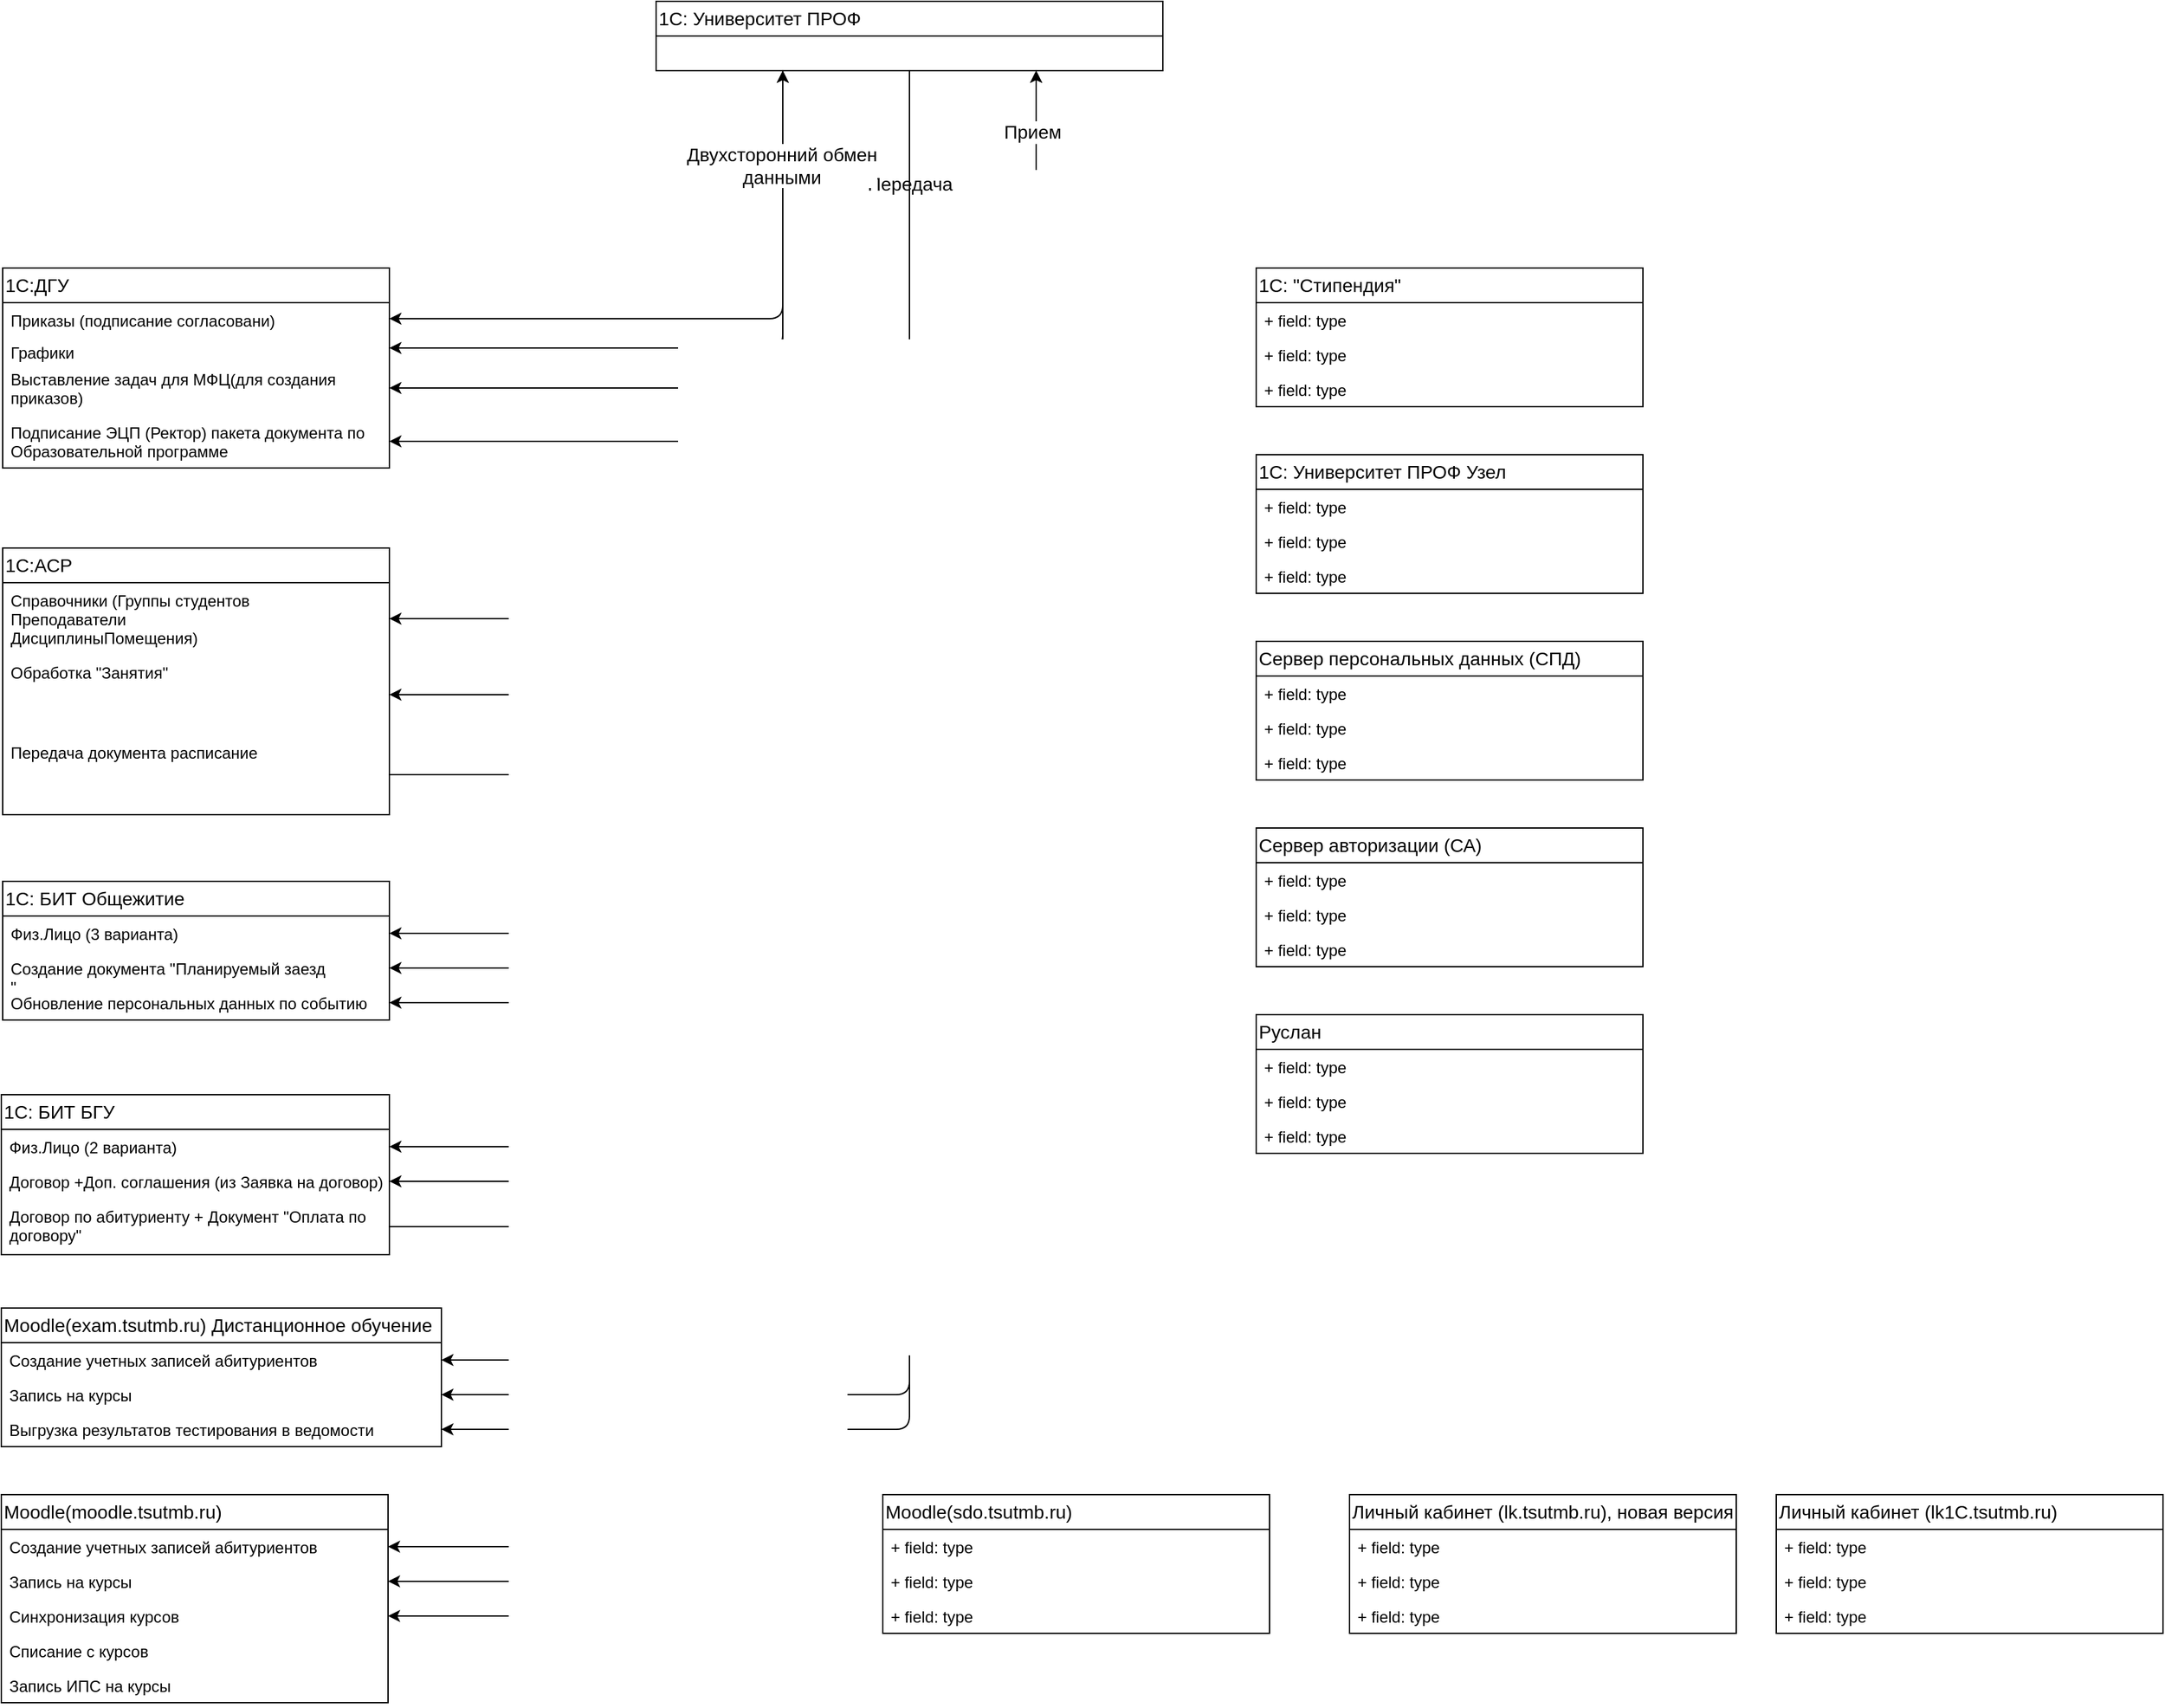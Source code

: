 <mxfile version="13.9.6" type="github"><diagram id="C5RBs43oDa-KdzZeNtuy" name="Page-1"><mxGraphModel dx="1422" dy="1963" grid="1" gridSize="10" guides="1" tooltips="1" connect="1" arrows="1" fold="1" page="1" pageScale="1" pageWidth="827" pageHeight="1169" math="0" shadow="0"><root><mxCell id="WIyWlLk6GJQsqaUBKTNV-0"/><mxCell id="WIyWlLk6GJQsqaUBKTNV-1" parent="WIyWlLk6GJQsqaUBKTNV-0"/><mxCell id="zkfFHV4jXpPFQw0GAbJ--26" value="" style="endArrow=open;shadow=0;strokeWidth=1;rounded=1;endFill=1;edgeStyle=elbowEdgeStyle;elbow=vertical;sketch=0;strokeColor=none;" parent="WIyWlLk6GJQsqaUBKTNV-1" edge="1"><mxGeometry x="0.5" y="41" relative="1" as="geometry"><mxPoint x="450" y="204.182" as="sourcePoint"/><mxPoint x="450" y="210" as="targetPoint"/><mxPoint x="-40" y="32" as="offset"/></mxGeometry></mxCell><mxCell id="-UFmBf2hsX3LxZVQurKs-121" style="edgeStyle=orthogonalEdgeStyle;rounded=1;sketch=0;orthogonalLoop=1;jettySize=auto;html=1;entryX=1;entryY=0.5;entryDx=0;entryDy=0;startArrow=none;startFill=0;fillColor=#0A0A0A;fontSize=14;exitX=0.5;exitY=1;exitDx=0;exitDy=0;" parent="WIyWlLk6GJQsqaUBKTNV-1" source="-UFmBf2hsX3LxZVQurKs-106" target="-UFmBf2hsX3LxZVQurKs-113" edge="1"><mxGeometry relative="1" as="geometry"><mxPoint x="740" y="120" as="sourcePoint"/></mxGeometry></mxCell><mxCell id="-UFmBf2hsX3LxZVQurKs-122" style="edgeStyle=orthogonalEdgeStyle;rounded=1;sketch=0;orthogonalLoop=1;jettySize=auto;html=1;exitX=0.5;exitY=1;exitDx=0;exitDy=0;startArrow=none;startFill=0;fillColor=#0A0A0A;fontSize=14;entryX=1;entryY=0.5;entryDx=0;entryDy=0;" parent="WIyWlLk6GJQsqaUBKTNV-1" source="-UFmBf2hsX3LxZVQurKs-106" target="-UFmBf2hsX3LxZVQurKs-116" edge="1"><mxGeometry relative="1" as="geometry"><mxPoint x="660" y="419" as="targetPoint"/></mxGeometry></mxCell><mxCell id="-UFmBf2hsX3LxZVQurKs-125" style="edgeStyle=orthogonalEdgeStyle;rounded=1;sketch=0;orthogonalLoop=1;jettySize=auto;html=1;exitX=0.5;exitY=1;exitDx=0;exitDy=0;startArrow=none;startFill=0;fillColor=#0A0A0A;fontSize=14;" parent="WIyWlLk6GJQsqaUBKTNV-1" source="-UFmBf2hsX3LxZVQurKs-106" target="-UFmBf2hsX3LxZVQurKs-117" edge="1"><mxGeometry relative="1" as="geometry"/></mxCell><mxCell id="-UFmBf2hsX3LxZVQurKs-130" style="edgeStyle=orthogonalEdgeStyle;rounded=1;sketch=0;orthogonalLoop=1;jettySize=auto;html=1;exitX=0.5;exitY=1;exitDx=0;exitDy=0;entryX=1;entryY=0.5;entryDx=0;entryDy=0;startArrow=none;startFill=0;fillColor=#0A0A0A;fontSize=14;" parent="WIyWlLk6GJQsqaUBKTNV-1" source="-UFmBf2hsX3LxZVQurKs-106" target="-UFmBf2hsX3LxZVQurKs-127" edge="1"><mxGeometry relative="1" as="geometry"/></mxCell><mxCell id="-UFmBf2hsX3LxZVQurKs-131" style="edgeStyle=orthogonalEdgeStyle;rounded=1;sketch=0;orthogonalLoop=1;jettySize=auto;html=1;exitX=0.5;exitY=1;exitDx=0;exitDy=0;entryX=1;entryY=0.5;entryDx=0;entryDy=0;startArrow=none;startFill=0;fillColor=#0A0A0A;fontSize=14;" parent="WIyWlLk6GJQsqaUBKTNV-1" source="-UFmBf2hsX3LxZVQurKs-106" target="-UFmBf2hsX3LxZVQurKs-128" edge="1"><mxGeometry relative="1" as="geometry"/></mxCell><mxCell id="-UFmBf2hsX3LxZVQurKs-132" style="edgeStyle=orthogonalEdgeStyle;rounded=1;sketch=0;orthogonalLoop=1;jettySize=auto;html=1;exitX=0.5;exitY=1;exitDx=0;exitDy=0;entryX=1;entryY=0.5;entryDx=0;entryDy=0;startArrow=none;startFill=0;fillColor=#0A0A0A;fontSize=14;" parent="WIyWlLk6GJQsqaUBKTNV-1" source="-UFmBf2hsX3LxZVQurKs-106" target="-UFmBf2hsX3LxZVQurKs-129" edge="1"><mxGeometry relative="1" as="geometry"/></mxCell><mxCell id="-UFmBf2hsX3LxZVQurKs-148" value="Передача" style="edgeLabel;html=1;align=center;verticalAlign=middle;resizable=0;points=[];fontSize=14;" parent="-UFmBf2hsX3LxZVQurKs-132" vertex="1" connectable="0"><mxGeometry x="-0.903" y="2" relative="1" as="geometry"><mxPoint x="-2" y="32" as="offset"/></mxGeometry></mxCell><mxCell id="-UFmBf2hsX3LxZVQurKs-137" style="edgeStyle=orthogonalEdgeStyle;rounded=1;sketch=0;orthogonalLoop=1;jettySize=auto;html=1;exitX=0.25;exitY=1;exitDx=0;exitDy=0;entryX=1;entryY=0.5;entryDx=0;entryDy=0;startArrow=none;startFill=0;fillColor=#0A0A0A;fontSize=14;" parent="WIyWlLk6GJQsqaUBKTNV-1" source="-UFmBf2hsX3LxZVQurKs-106" target="-UFmBf2hsX3LxZVQurKs-134" edge="1"><mxGeometry relative="1" as="geometry"/></mxCell><mxCell id="-UFmBf2hsX3LxZVQurKs-138" style="edgeStyle=orthogonalEdgeStyle;rounded=1;sketch=0;orthogonalLoop=1;jettySize=auto;html=1;exitX=0.25;exitY=1;exitDx=0;exitDy=0;entryX=1;entryY=0.5;entryDx=0;entryDy=0;startArrow=none;startFill=0;fillColor=#0A0A0A;fontSize=14;" parent="WIyWlLk6GJQsqaUBKTNV-1" source="-UFmBf2hsX3LxZVQurKs-106" target="-UFmBf2hsX3LxZVQurKs-135" edge="1"><mxGeometry relative="1" as="geometry"/></mxCell><mxCell id="-UFmBf2hsX3LxZVQurKs-141" style="edgeStyle=orthogonalEdgeStyle;rounded=1;sketch=0;orthogonalLoop=1;jettySize=auto;html=1;exitX=0.25;exitY=1;exitDx=0;exitDy=0;startArrow=none;startFill=0;fillColor=#0A0A0A;fontSize=14;" parent="WIyWlLk6GJQsqaUBKTNV-1" source="-UFmBf2hsX3LxZVQurKs-106" target="-UFmBf2hsX3LxZVQurKs-140" edge="1"><mxGeometry relative="1" as="geometry"/></mxCell><mxCell id="-UFmBf2hsX3LxZVQurKs-198" style="edgeStyle=orthogonalEdgeStyle;rounded=1;sketch=0;orthogonalLoop=1;jettySize=auto;html=1;exitX=0.25;exitY=1;exitDx=0;exitDy=0;entryX=1;entryY=0.5;entryDx=0;entryDy=0;startArrow=none;startFill=0;fillColor=#0A0A0A;fontSize=14;" parent="WIyWlLk6GJQsqaUBKTNV-1" source="-UFmBf2hsX3LxZVQurKs-106" target="-UFmBf2hsX3LxZVQurKs-174" edge="1"><mxGeometry relative="1" as="geometry"/></mxCell><mxCell id="-UFmBf2hsX3LxZVQurKs-199" style="edgeStyle=orthogonalEdgeStyle;rounded=1;sketch=0;orthogonalLoop=1;jettySize=auto;html=1;exitX=0.5;exitY=1;exitDx=0;exitDy=0;entryX=1;entryY=0.5;entryDx=0;entryDy=0;startArrow=none;startFill=0;fillColor=#0A0A0A;fontSize=14;" parent="WIyWlLk6GJQsqaUBKTNV-1" source="-UFmBf2hsX3LxZVQurKs-106" target="-UFmBf2hsX3LxZVQurKs-175" edge="1"><mxGeometry relative="1" as="geometry"/></mxCell><mxCell id="-UFmBf2hsX3LxZVQurKs-200" style="edgeStyle=orthogonalEdgeStyle;rounded=1;sketch=0;orthogonalLoop=1;jettySize=auto;html=1;exitX=0.5;exitY=1;exitDx=0;exitDy=0;entryX=1;entryY=0.5;entryDx=0;entryDy=0;startArrow=none;startFill=0;fillColor=#0A0A0A;fontSize=14;" parent="WIyWlLk6GJQsqaUBKTNV-1" source="-UFmBf2hsX3LxZVQurKs-106" target="-UFmBf2hsX3LxZVQurKs-176" edge="1"><mxGeometry relative="1" as="geometry"/></mxCell><mxCell id="-UFmBf2hsX3LxZVQurKs-202" style="edgeStyle=orthogonalEdgeStyle;rounded=1;sketch=0;orthogonalLoop=1;jettySize=auto;html=1;exitX=0.25;exitY=1;exitDx=0;exitDy=0;entryX=1;entryY=0.5;entryDx=0;entryDy=0;startArrow=none;startFill=0;fillColor=#0A0A0A;fontSize=14;" parent="WIyWlLk6GJQsqaUBKTNV-1" source="-UFmBf2hsX3LxZVQurKs-106" target="-UFmBf2hsX3LxZVQurKs-182" edge="1"><mxGeometry relative="1" as="geometry"/></mxCell><mxCell id="-UFmBf2hsX3LxZVQurKs-204" style="edgeStyle=orthogonalEdgeStyle;rounded=1;sketch=0;orthogonalLoop=1;jettySize=auto;html=1;exitX=0.25;exitY=1;exitDx=0;exitDy=0;entryX=1;entryY=0.5;entryDx=0;entryDy=0;startArrow=none;startFill=0;fillColor=#0A0A0A;fontSize=14;" parent="WIyWlLk6GJQsqaUBKTNV-1" source="-UFmBf2hsX3LxZVQurKs-106" target="-UFmBf2hsX3LxZVQurKs-183" edge="1"><mxGeometry relative="1" as="geometry"/></mxCell><mxCell id="-UFmBf2hsX3LxZVQurKs-205" style="edgeStyle=orthogonalEdgeStyle;rounded=1;sketch=0;orthogonalLoop=1;jettySize=auto;html=1;exitX=0.25;exitY=1;exitDx=0;exitDy=0;entryX=1;entryY=0.5;entryDx=0;entryDy=0;startArrow=none;startFill=0;fillColor=#0A0A0A;fontSize=14;" parent="WIyWlLk6GJQsqaUBKTNV-1" source="-UFmBf2hsX3LxZVQurKs-106" target="-UFmBf2hsX3LxZVQurKs-184" edge="1"><mxGeometry relative="1" as="geometry"/></mxCell><mxCell id="-UFmBf2hsX3LxZVQurKs-106" value="1С: Университет ПРОФ" style="swimlane;fontStyle=0;childLayout=stackLayout;horizontal=1;startSize=26;fillColor=none;horizontalStack=0;resizeParent=1;resizeParentMax=0;resizeLast=0;collapsible=1;marginBottom=0;rounded=0;shadow=0;glass=0;sketch=0;fontSize=14;align=left;html=1;" parent="WIyWlLk6GJQsqaUBKTNV-1" vertex="1"><mxGeometry x="750" y="-100" width="380" height="52" as="geometry"/></mxCell><mxCell id="-UFmBf2hsX3LxZVQurKs-110" value="1С:ДГУ" style="swimlane;fontStyle=0;childLayout=stackLayout;horizontal=1;startSize=26;fillColor=none;horizontalStack=0;resizeParent=1;resizeParentMax=0;resizeLast=0;collapsible=1;marginBottom=0;rounded=0;shadow=0;glass=0;sketch=0;fontSize=14;align=left;html=1;" parent="WIyWlLk6GJQsqaUBKTNV-1" vertex="1"><mxGeometry x="260" y="100" width="290" height="150" as="geometry"/></mxCell><mxCell id="-UFmBf2hsX3LxZVQurKs-111" value="Приказы (подписание согласовани)&#10;" style="text;strokeColor=none;fillColor=none;align=left;verticalAlign=top;spacingLeft=4;spacingRight=4;overflow=hidden;rotatable=0;points=[[0,0.5],[1,0.5]];portConstraint=eastwest;whiteSpace=wrap;labelBorderColor=none;" parent="-UFmBf2hsX3LxZVQurKs-110" vertex="1"><mxGeometry y="26" width="290" height="24" as="geometry"/></mxCell><mxCell id="-UFmBf2hsX3LxZVQurKs-112" value="Графики&#10;" style="text;strokeColor=none;fillColor=none;align=left;verticalAlign=top;spacingLeft=4;spacingRight=4;overflow=hidden;rotatable=0;points=[[0,0.5],[1,0.5]];portConstraint=eastwest;" parent="-UFmBf2hsX3LxZVQurKs-110" vertex="1"><mxGeometry y="50" width="290" height="20" as="geometry"/></mxCell><mxCell id="-UFmBf2hsX3LxZVQurKs-113" value="Выставление задач для МФЦ(для создания приказов)" style="text;strokeColor=none;fillColor=none;align=left;verticalAlign=top;spacingLeft=4;spacingRight=4;overflow=hidden;rotatable=0;points=[[0,0.5],[1,0.5]];portConstraint=eastwest;whiteSpace=wrap;" parent="-UFmBf2hsX3LxZVQurKs-110" vertex="1"><mxGeometry y="70" width="290" height="40" as="geometry"/></mxCell><mxCell id="-UFmBf2hsX3LxZVQurKs-140" value="Подписание ЭЦП (Ректор) пакета документа по Образовательной программе " style="text;strokeColor=none;fillColor=none;align=left;verticalAlign=top;spacingLeft=4;spacingRight=4;overflow=hidden;rotatable=0;points=[[0,0.5],[1,0.5]];portConstraint=eastwest;whiteSpace=wrap;" parent="-UFmBf2hsX3LxZVQurKs-110" vertex="1"><mxGeometry y="110" width="290" height="40" as="geometry"/></mxCell><mxCell id="-UFmBf2hsX3LxZVQurKs-114" value="1С:АСР" style="swimlane;fontStyle=0;childLayout=stackLayout;horizontal=1;startSize=26;fillColor=none;horizontalStack=0;resizeParent=1;resizeParentMax=0;resizeLast=0;collapsible=1;marginBottom=0;rounded=0;shadow=0;glass=0;sketch=0;fontSize=14;align=left;html=1;" parent="WIyWlLk6GJQsqaUBKTNV-1" vertex="1"><mxGeometry x="260" y="310" width="290" height="200" as="geometry"/></mxCell><mxCell id="-UFmBf2hsX3LxZVQurKs-116" value="Справочники (Группы студентов &#10;Преподаватели&#10;ДисциплиныПомещения)" style="text;strokeColor=none;fillColor=none;align=left;verticalAlign=top;spacingLeft=4;spacingRight=4;overflow=hidden;rotatable=0;points=[[0,0.5],[1,0.5]];portConstraint=eastwest;" parent="-UFmBf2hsX3LxZVQurKs-114" vertex="1"><mxGeometry y="26" width="290" height="54" as="geometry"/></mxCell><mxCell id="-UFmBf2hsX3LxZVQurKs-117" value="Обработка &quot;Занятия&quot;" style="text;strokeColor=none;fillColor=none;align=left;verticalAlign=top;spacingLeft=4;spacingRight=4;overflow=hidden;rotatable=0;points=[[0,0.5],[1,0.5]];portConstraint=eastwest;" parent="-UFmBf2hsX3LxZVQurKs-114" vertex="1"><mxGeometry y="80" width="290" height="60" as="geometry"/></mxCell><mxCell id="-UFmBf2hsX3LxZVQurKs-123" value="Передача документа расписание" style="text;strokeColor=none;fillColor=none;align=left;verticalAlign=top;spacingLeft=4;spacingRight=4;overflow=hidden;rotatable=0;points=[[0,0.5],[1,0.5]];portConstraint=eastwest;" parent="-UFmBf2hsX3LxZVQurKs-114" vertex="1"><mxGeometry y="140" width="290" height="60" as="geometry"/></mxCell><mxCell id="-UFmBf2hsX3LxZVQurKs-119" style="edgeStyle=orthogonalEdgeStyle;rounded=1;sketch=0;orthogonalLoop=1;jettySize=auto;html=1;fillColor=#0A0A0A;fontSize=14;startArrow=classic;startFill=1;entryX=0.25;entryY=1;entryDx=0;entryDy=0;" parent="WIyWlLk6GJQsqaUBKTNV-1" source="-UFmBf2hsX3LxZVQurKs-111" target="-UFmBf2hsX3LxZVQurKs-106" edge="1"><mxGeometry relative="1" as="geometry"><mxPoint x="760" y="50" as="targetPoint"/></mxGeometry></mxCell><mxCell id="-UFmBf2hsX3LxZVQurKs-120" style="edgeStyle=orthogonalEdgeStyle;rounded=1;sketch=0;orthogonalLoop=1;jettySize=auto;html=1;startArrow=classic;startFill=1;fillColor=#0A0A0A;fontSize=14;entryX=0.25;entryY=1;entryDx=0;entryDy=0;" parent="WIyWlLk6GJQsqaUBKTNV-1" source="-UFmBf2hsX3LxZVQurKs-112" target="-UFmBf2hsX3LxZVQurKs-106" edge="1"><mxGeometry relative="1" as="geometry"><mxPoint x="760" y="50" as="targetPoint"/></mxGeometry></mxCell><mxCell id="-UFmBf2hsX3LxZVQurKs-146" value="Двухсторонний обмен &lt;br&gt;данными" style="edgeLabel;html=1;align=center;verticalAlign=middle;resizable=0;points=[];fontSize=14;" parent="-UFmBf2hsX3LxZVQurKs-120" vertex="1" connectable="0"><mxGeometry x="0.718" y="1" relative="1" as="geometry"><mxPoint as="offset"/></mxGeometry></mxCell><mxCell id="-UFmBf2hsX3LxZVQurKs-124" style="edgeStyle=orthogonalEdgeStyle;rounded=1;sketch=0;orthogonalLoop=1;jettySize=auto;html=1;entryX=0.75;entryY=1;entryDx=0;entryDy=0;startArrow=none;startFill=0;fillColor=#0A0A0A;fontSize=14;" parent="WIyWlLk6GJQsqaUBKTNV-1" source="-UFmBf2hsX3LxZVQurKs-123" target="-UFmBf2hsX3LxZVQurKs-106" edge="1"><mxGeometry relative="1" as="geometry"/></mxCell><mxCell id="-UFmBf2hsX3LxZVQurKs-126" value="1С: БИТ Общежитие" style="swimlane;fontStyle=0;childLayout=stackLayout;horizontal=1;startSize=26;fillColor=none;horizontalStack=0;resizeParent=1;resizeParentMax=0;resizeLast=0;collapsible=1;marginBottom=0;rounded=0;shadow=0;glass=0;sketch=0;fontSize=14;align=left;html=1;" parent="WIyWlLk6GJQsqaUBKTNV-1" vertex="1"><mxGeometry x="260" y="560" width="290" height="104" as="geometry"/></mxCell><mxCell id="-UFmBf2hsX3LxZVQurKs-127" value="Физ.Лицо (3 варианта)" style="text;strokeColor=none;fillColor=none;align=left;verticalAlign=top;spacingLeft=4;spacingRight=4;overflow=hidden;rotatable=0;points=[[0,0.5],[1,0.5]];portConstraint=eastwest;" parent="-UFmBf2hsX3LxZVQurKs-126" vertex="1"><mxGeometry y="26" width="290" height="26" as="geometry"/></mxCell><mxCell id="-UFmBf2hsX3LxZVQurKs-128" value="Создание документа &quot;Планируемый заезд&#10;&quot;" style="text;strokeColor=none;fillColor=none;align=left;verticalAlign=top;spacingLeft=4;spacingRight=4;overflow=hidden;rotatable=0;points=[[0,0.5],[1,0.5]];portConstraint=eastwest;" parent="-UFmBf2hsX3LxZVQurKs-126" vertex="1"><mxGeometry y="52" width="290" height="26" as="geometry"/></mxCell><mxCell id="-UFmBf2hsX3LxZVQurKs-129" value="Обновление персональных данных по событию&#10;" style="text;strokeColor=none;fillColor=none;align=left;verticalAlign=top;spacingLeft=4;spacingRight=4;overflow=hidden;rotatable=0;points=[[0,0.5],[1,0.5]];portConstraint=eastwest;" parent="-UFmBf2hsX3LxZVQurKs-126" vertex="1"><mxGeometry y="78" width="290" height="26" as="geometry"/></mxCell><mxCell id="-UFmBf2hsX3LxZVQurKs-133" value="1С: БИТ БГУ" style="swimlane;fontStyle=0;childLayout=stackLayout;horizontal=1;startSize=26;fillColor=none;horizontalStack=0;resizeParent=1;resizeParentMax=0;resizeLast=0;collapsible=1;marginBottom=0;rounded=0;shadow=0;glass=0;sketch=0;fontSize=14;align=left;html=1;" parent="WIyWlLk6GJQsqaUBKTNV-1" vertex="1"><mxGeometry x="259" y="720" width="291" height="120" as="geometry"/></mxCell><mxCell id="-UFmBf2hsX3LxZVQurKs-134" value="Физ.Лицо (2 варианта)" style="text;strokeColor=none;fillColor=none;align=left;verticalAlign=top;spacingLeft=4;spacingRight=4;overflow=hidden;rotatable=0;points=[[0,0.5],[1,0.5]];portConstraint=eastwest;" parent="-UFmBf2hsX3LxZVQurKs-133" vertex="1"><mxGeometry y="26" width="291" height="26" as="geometry"/></mxCell><mxCell id="-UFmBf2hsX3LxZVQurKs-135" value="Договор +Доп. соглашения (из Заявка на договор)" style="text;strokeColor=none;fillColor=none;align=left;verticalAlign=top;spacingLeft=4;spacingRight=4;overflow=hidden;rotatable=0;points=[[0,0.5],[1,0.5]];portConstraint=eastwest;" parent="-UFmBf2hsX3LxZVQurKs-133" vertex="1"><mxGeometry y="52" width="291" height="26" as="geometry"/></mxCell><mxCell id="-UFmBf2hsX3LxZVQurKs-136" value="Договор по абитуриенту + Документ &quot;Оплата по договору&quot;" style="text;strokeColor=none;fillColor=none;align=left;verticalAlign=top;spacingLeft=4;spacingRight=4;overflow=hidden;rotatable=0;points=[[0,0.5],[1,0.5]];portConstraint=eastwest;whiteSpace=wrap;" parent="-UFmBf2hsX3LxZVQurKs-133" vertex="1"><mxGeometry y="78" width="291" height="42" as="geometry"/></mxCell><mxCell id="-UFmBf2hsX3LxZVQurKs-139" style="edgeStyle=orthogonalEdgeStyle;rounded=1;sketch=0;orthogonalLoop=1;jettySize=auto;html=1;exitX=1;exitY=0.5;exitDx=0;exitDy=0;entryX=0.75;entryY=1;entryDx=0;entryDy=0;startArrow=none;startFill=0;fillColor=#0A0A0A;fontSize=14;" parent="WIyWlLk6GJQsqaUBKTNV-1" source="-UFmBf2hsX3LxZVQurKs-136" target="-UFmBf2hsX3LxZVQurKs-106" edge="1"><mxGeometry relative="1" as="geometry"/></mxCell><mxCell id="-UFmBf2hsX3LxZVQurKs-147" value="Прием" style="edgeLabel;html=1;align=center;verticalAlign=middle;resizable=0;points=[];fontSize=14;" parent="-UFmBf2hsX3LxZVQurKs-139" vertex="1" connectable="0"><mxGeometry x="0.933" y="3" relative="1" as="geometry"><mxPoint as="offset"/></mxGeometry></mxCell><mxCell id="-UFmBf2hsX3LxZVQurKs-157" value="1С: &quot;Стипендия&quot;" style="swimlane;fontStyle=0;childLayout=stackLayout;horizontal=1;startSize=26;fillColor=none;horizontalStack=0;resizeParent=1;resizeParentMax=0;resizeLast=0;collapsible=1;marginBottom=0;rounded=0;shadow=0;glass=0;sketch=0;fontSize=14;align=left;html=1;" parent="WIyWlLk6GJQsqaUBKTNV-1" vertex="1"><mxGeometry x="1200" y="100" width="290" height="104" as="geometry"/></mxCell><mxCell id="-UFmBf2hsX3LxZVQurKs-158" value="+ field: type" style="text;strokeColor=none;fillColor=none;align=left;verticalAlign=top;spacingLeft=4;spacingRight=4;overflow=hidden;rotatable=0;points=[[0,0.5],[1,0.5]];portConstraint=eastwest;" parent="-UFmBf2hsX3LxZVQurKs-157" vertex="1"><mxGeometry y="26" width="290" height="26" as="geometry"/></mxCell><mxCell id="-UFmBf2hsX3LxZVQurKs-159" value="+ field: type" style="text;strokeColor=none;fillColor=none;align=left;verticalAlign=top;spacingLeft=4;spacingRight=4;overflow=hidden;rotatable=0;points=[[0,0.5],[1,0.5]];portConstraint=eastwest;" parent="-UFmBf2hsX3LxZVQurKs-157" vertex="1"><mxGeometry y="52" width="290" height="26" as="geometry"/></mxCell><mxCell id="-UFmBf2hsX3LxZVQurKs-160" value="+ field: type" style="text;strokeColor=none;fillColor=none;align=left;verticalAlign=top;spacingLeft=4;spacingRight=4;overflow=hidden;rotatable=0;points=[[0,0.5],[1,0.5]];portConstraint=eastwest;" parent="-UFmBf2hsX3LxZVQurKs-157" vertex="1"><mxGeometry y="78" width="290" height="26" as="geometry"/></mxCell><mxCell id="-UFmBf2hsX3LxZVQurKs-161" value="1С: Университет ПРОФ Узел" style="swimlane;fontStyle=0;childLayout=stackLayout;horizontal=1;startSize=26;fillColor=none;horizontalStack=0;resizeParent=1;resizeParentMax=0;resizeLast=0;collapsible=1;marginBottom=0;rounded=0;shadow=0;glass=0;sketch=0;fontSize=14;align=left;html=1;" parent="WIyWlLk6GJQsqaUBKTNV-1" vertex="1"><mxGeometry x="1200" y="240" width="290" height="104" as="geometry"/></mxCell><mxCell id="-UFmBf2hsX3LxZVQurKs-162" value="+ field: type" style="text;strokeColor=none;fillColor=none;align=left;verticalAlign=top;spacingLeft=4;spacingRight=4;overflow=hidden;rotatable=0;points=[[0,0.5],[1,0.5]];portConstraint=eastwest;" parent="-UFmBf2hsX3LxZVQurKs-161" vertex="1"><mxGeometry y="26" width="290" height="26" as="geometry"/></mxCell><mxCell id="-UFmBf2hsX3LxZVQurKs-163" value="+ field: type" style="text;strokeColor=none;fillColor=none;align=left;verticalAlign=top;spacingLeft=4;spacingRight=4;overflow=hidden;rotatable=0;points=[[0,0.5],[1,0.5]];portConstraint=eastwest;" parent="-UFmBf2hsX3LxZVQurKs-161" vertex="1"><mxGeometry y="52" width="290" height="26" as="geometry"/></mxCell><mxCell id="-UFmBf2hsX3LxZVQurKs-164" value="+ field: type" style="text;strokeColor=none;fillColor=none;align=left;verticalAlign=top;spacingLeft=4;spacingRight=4;overflow=hidden;rotatable=0;points=[[0,0.5],[1,0.5]];portConstraint=eastwest;" parent="-UFmBf2hsX3LxZVQurKs-161" vertex="1"><mxGeometry y="78" width="290" height="26" as="geometry"/></mxCell><mxCell id="-UFmBf2hsX3LxZVQurKs-165" value="Сервер персональных данных (СПД)" style="swimlane;fontStyle=0;childLayout=stackLayout;horizontal=1;startSize=26;fillColor=none;horizontalStack=0;resizeParent=1;resizeParentMax=0;resizeLast=0;collapsible=1;marginBottom=0;rounded=0;shadow=0;glass=0;sketch=0;fontSize=14;align=left;html=1;" parent="WIyWlLk6GJQsqaUBKTNV-1" vertex="1"><mxGeometry x="1200" y="380" width="290" height="104" as="geometry"/></mxCell><mxCell id="-UFmBf2hsX3LxZVQurKs-166" value="+ field: type" style="text;strokeColor=none;fillColor=none;align=left;verticalAlign=top;spacingLeft=4;spacingRight=4;overflow=hidden;rotatable=0;points=[[0,0.5],[1,0.5]];portConstraint=eastwest;" parent="-UFmBf2hsX3LxZVQurKs-165" vertex="1"><mxGeometry y="26" width="290" height="26" as="geometry"/></mxCell><mxCell id="-UFmBf2hsX3LxZVQurKs-167" value="+ field: type" style="text;strokeColor=none;fillColor=none;align=left;verticalAlign=top;spacingLeft=4;spacingRight=4;overflow=hidden;rotatable=0;points=[[0,0.5],[1,0.5]];portConstraint=eastwest;" parent="-UFmBf2hsX3LxZVQurKs-165" vertex="1"><mxGeometry y="52" width="290" height="26" as="geometry"/></mxCell><mxCell id="-UFmBf2hsX3LxZVQurKs-168" value="+ field: type" style="text;strokeColor=none;fillColor=none;align=left;verticalAlign=top;spacingLeft=4;spacingRight=4;overflow=hidden;rotatable=0;points=[[0,0.5],[1,0.5]];portConstraint=eastwest;" parent="-UFmBf2hsX3LxZVQurKs-165" vertex="1"><mxGeometry y="78" width="290" height="26" as="geometry"/></mxCell><mxCell id="-UFmBf2hsX3LxZVQurKs-169" value="Сервер авторизации (СА)" style="swimlane;fontStyle=0;childLayout=stackLayout;horizontal=1;startSize=26;fillColor=none;horizontalStack=0;resizeParent=1;resizeParentMax=0;resizeLast=0;collapsible=1;marginBottom=0;rounded=0;shadow=0;glass=0;sketch=0;fontSize=14;align=left;html=1;" parent="WIyWlLk6GJQsqaUBKTNV-1" vertex="1"><mxGeometry x="1200" y="520" width="290" height="104" as="geometry"/></mxCell><mxCell id="-UFmBf2hsX3LxZVQurKs-170" value="+ field: type" style="text;strokeColor=none;fillColor=none;align=left;verticalAlign=top;spacingLeft=4;spacingRight=4;overflow=hidden;rotatable=0;points=[[0,0.5],[1,0.5]];portConstraint=eastwest;" parent="-UFmBf2hsX3LxZVQurKs-169" vertex="1"><mxGeometry y="26" width="290" height="26" as="geometry"/></mxCell><mxCell id="-UFmBf2hsX3LxZVQurKs-171" value="+ field: type" style="text;strokeColor=none;fillColor=none;align=left;verticalAlign=top;spacingLeft=4;spacingRight=4;overflow=hidden;rotatable=0;points=[[0,0.5],[1,0.5]];portConstraint=eastwest;" parent="-UFmBf2hsX3LxZVQurKs-169" vertex="1"><mxGeometry y="52" width="290" height="26" as="geometry"/></mxCell><mxCell id="-UFmBf2hsX3LxZVQurKs-172" value="+ field: type" style="text;strokeColor=none;fillColor=none;align=left;verticalAlign=top;spacingLeft=4;spacingRight=4;overflow=hidden;rotatable=0;points=[[0,0.5],[1,0.5]];portConstraint=eastwest;" parent="-UFmBf2hsX3LxZVQurKs-169" vertex="1"><mxGeometry y="78" width="290" height="26" as="geometry"/></mxCell><mxCell id="-UFmBf2hsX3LxZVQurKs-173" value="Moodle(exam.tsutmb.ru) Дистанционное обучение" style="swimlane;fontStyle=0;childLayout=stackLayout;horizontal=1;startSize=26;fillColor=none;horizontalStack=0;resizeParent=1;resizeParentMax=0;resizeLast=0;collapsible=1;marginBottom=0;rounded=0;shadow=0;glass=0;sketch=0;fontSize=14;align=left;html=1;" parent="WIyWlLk6GJQsqaUBKTNV-1" vertex="1"><mxGeometry x="259" y="880" width="330" height="104" as="geometry"/></mxCell><mxCell id="-UFmBf2hsX3LxZVQurKs-174" value="Создание учетных записей абитуриентов" style="text;strokeColor=none;fillColor=none;align=left;verticalAlign=top;spacingLeft=4;spacingRight=4;overflow=hidden;rotatable=0;points=[[0,0.5],[1,0.5]];portConstraint=eastwest;" parent="-UFmBf2hsX3LxZVQurKs-173" vertex="1"><mxGeometry y="26" width="330" height="26" as="geometry"/></mxCell><mxCell id="-UFmBf2hsX3LxZVQurKs-175" value="Запись на курсы" style="text;strokeColor=none;fillColor=none;align=left;verticalAlign=top;spacingLeft=4;spacingRight=4;overflow=hidden;rotatable=0;points=[[0,0.5],[1,0.5]];portConstraint=eastwest;" parent="-UFmBf2hsX3LxZVQurKs-173" vertex="1"><mxGeometry y="52" width="330" height="26" as="geometry"/></mxCell><mxCell id="-UFmBf2hsX3LxZVQurKs-176" value="Выгрузка результатов тестирования в ведомости&#10;" style="text;strokeColor=none;fillColor=none;align=left;verticalAlign=top;spacingLeft=4;spacingRight=4;overflow=hidden;rotatable=0;points=[[0,0.5],[1,0.5]];portConstraint=eastwest;" parent="-UFmBf2hsX3LxZVQurKs-173" vertex="1"><mxGeometry y="78" width="330" height="26" as="geometry"/></mxCell><mxCell id="-UFmBf2hsX3LxZVQurKs-177" value="Moodle(sdo.tsutmb.ru)" style="swimlane;fontStyle=0;childLayout=stackLayout;horizontal=1;startSize=26;fillColor=none;horizontalStack=0;resizeParent=1;resizeParentMax=0;resizeLast=0;collapsible=1;marginBottom=0;rounded=0;shadow=0;glass=0;sketch=0;fontSize=14;align=left;html=1;" parent="WIyWlLk6GJQsqaUBKTNV-1" vertex="1"><mxGeometry x="920" y="1020" width="290" height="104" as="geometry"/></mxCell><mxCell id="-UFmBf2hsX3LxZVQurKs-178" value="+ field: type" style="text;strokeColor=none;fillColor=none;align=left;verticalAlign=top;spacingLeft=4;spacingRight=4;overflow=hidden;rotatable=0;points=[[0,0.5],[1,0.5]];portConstraint=eastwest;" parent="-UFmBf2hsX3LxZVQurKs-177" vertex="1"><mxGeometry y="26" width="290" height="26" as="geometry"/></mxCell><mxCell id="-UFmBf2hsX3LxZVQurKs-179" value="+ field: type" style="text;strokeColor=none;fillColor=none;align=left;verticalAlign=top;spacingLeft=4;spacingRight=4;overflow=hidden;rotatable=0;points=[[0,0.5],[1,0.5]];portConstraint=eastwest;" parent="-UFmBf2hsX3LxZVQurKs-177" vertex="1"><mxGeometry y="52" width="290" height="26" as="geometry"/></mxCell><mxCell id="-UFmBf2hsX3LxZVQurKs-180" value="+ field: type" style="text;strokeColor=none;fillColor=none;align=left;verticalAlign=top;spacingLeft=4;spacingRight=4;overflow=hidden;rotatable=0;points=[[0,0.5],[1,0.5]];portConstraint=eastwest;" parent="-UFmBf2hsX3LxZVQurKs-177" vertex="1"><mxGeometry y="78" width="290" height="26" as="geometry"/></mxCell><mxCell id="-UFmBf2hsX3LxZVQurKs-181" value="Moodle(moodle.tsutmb.ru)" style="swimlane;fontStyle=0;childLayout=stackLayout;horizontal=1;startSize=26;fillColor=none;horizontalStack=0;resizeParent=1;resizeParentMax=0;resizeLast=0;collapsible=1;marginBottom=0;rounded=0;shadow=0;glass=0;sketch=0;fontSize=14;align=left;html=1;" parent="WIyWlLk6GJQsqaUBKTNV-1" vertex="1"><mxGeometry x="259" y="1020" width="290" height="156" as="geometry"/></mxCell><mxCell id="-UFmBf2hsX3LxZVQurKs-182" value="Создание учетных записей абитуриентов" style="text;strokeColor=none;fillColor=none;align=left;verticalAlign=top;spacingLeft=4;spacingRight=4;overflow=hidden;rotatable=0;points=[[0,0.5],[1,0.5]];portConstraint=eastwest;" parent="-UFmBf2hsX3LxZVQurKs-181" vertex="1"><mxGeometry y="26" width="290" height="26" as="geometry"/></mxCell><mxCell id="-UFmBf2hsX3LxZVQurKs-183" value="Запись на курсы" style="text;strokeColor=none;fillColor=none;align=left;verticalAlign=top;spacingLeft=4;spacingRight=4;overflow=hidden;rotatable=0;points=[[0,0.5],[1,0.5]];portConstraint=eastwest;" parent="-UFmBf2hsX3LxZVQurKs-181" vertex="1"><mxGeometry y="52" width="290" height="26" as="geometry"/></mxCell><mxCell id="-UFmBf2hsX3LxZVQurKs-184" value="Синхронизация курсов" style="text;strokeColor=none;fillColor=none;align=left;verticalAlign=top;spacingLeft=4;spacingRight=4;overflow=hidden;rotatable=0;points=[[0,0.5],[1,0.5]];portConstraint=eastwest;" parent="-UFmBf2hsX3LxZVQurKs-181" vertex="1"><mxGeometry y="78" width="290" height="26" as="geometry"/></mxCell><mxCell id="-UFmBf2hsX3LxZVQurKs-206" value="Списание с курсов&#10;" style="text;strokeColor=none;fillColor=none;align=left;verticalAlign=top;spacingLeft=4;spacingRight=4;overflow=hidden;rotatable=0;points=[[0,0.5],[1,0.5]];portConstraint=eastwest;" parent="-UFmBf2hsX3LxZVQurKs-181" vertex="1"><mxGeometry y="104" width="290" height="26" as="geometry"/></mxCell><mxCell id="-UFmBf2hsX3LxZVQurKs-207" value="Запись ИПС на курсы" style="text;strokeColor=none;fillColor=none;align=left;verticalAlign=top;spacingLeft=4;spacingRight=4;overflow=hidden;rotatable=0;points=[[0,0.5],[1,0.5]];portConstraint=eastwest;" parent="-UFmBf2hsX3LxZVQurKs-181" vertex="1"><mxGeometry y="130" width="290" height="26" as="geometry"/></mxCell><mxCell id="-UFmBf2hsX3LxZVQurKs-185" value="Личный кабинет (lk.tsutmb.ru), новая версия" style="swimlane;fontStyle=0;childLayout=stackLayout;horizontal=1;startSize=26;fillColor=none;horizontalStack=0;resizeParent=1;resizeParentMax=0;resizeLast=0;collapsible=1;marginBottom=0;rounded=0;shadow=0;glass=0;sketch=0;fontSize=14;align=left;html=1;" parent="WIyWlLk6GJQsqaUBKTNV-1" vertex="1"><mxGeometry x="1270" y="1020" width="290" height="104" as="geometry"/></mxCell><mxCell id="-UFmBf2hsX3LxZVQurKs-186" value="+ field: type" style="text;strokeColor=none;fillColor=none;align=left;verticalAlign=top;spacingLeft=4;spacingRight=4;overflow=hidden;rotatable=0;points=[[0,0.5],[1,0.5]];portConstraint=eastwest;" parent="-UFmBf2hsX3LxZVQurKs-185" vertex="1"><mxGeometry y="26" width="290" height="26" as="geometry"/></mxCell><mxCell id="-UFmBf2hsX3LxZVQurKs-187" value="+ field: type" style="text;strokeColor=none;fillColor=none;align=left;verticalAlign=top;spacingLeft=4;spacingRight=4;overflow=hidden;rotatable=0;points=[[0,0.5],[1,0.5]];portConstraint=eastwest;" parent="-UFmBf2hsX3LxZVQurKs-185" vertex="1"><mxGeometry y="52" width="290" height="26" as="geometry"/></mxCell><mxCell id="-UFmBf2hsX3LxZVQurKs-188" value="+ field: type" style="text;strokeColor=none;fillColor=none;align=left;verticalAlign=top;spacingLeft=4;spacingRight=4;overflow=hidden;rotatable=0;points=[[0,0.5],[1,0.5]];portConstraint=eastwest;" parent="-UFmBf2hsX3LxZVQurKs-185" vertex="1"><mxGeometry y="78" width="290" height="26" as="geometry"/></mxCell><mxCell id="-UFmBf2hsX3LxZVQurKs-189" value="Личный кабинет (lk1C.tsutmb.ru)" style="swimlane;fontStyle=0;childLayout=stackLayout;horizontal=1;startSize=26;fillColor=none;horizontalStack=0;resizeParent=1;resizeParentMax=0;resizeLast=0;collapsible=1;marginBottom=0;rounded=0;shadow=0;glass=0;sketch=0;fontSize=14;align=left;html=1;" parent="WIyWlLk6GJQsqaUBKTNV-1" vertex="1"><mxGeometry x="1590" y="1020" width="290" height="104" as="geometry"/></mxCell><mxCell id="-UFmBf2hsX3LxZVQurKs-190" value="+ field: type" style="text;strokeColor=none;fillColor=none;align=left;verticalAlign=top;spacingLeft=4;spacingRight=4;overflow=hidden;rotatable=0;points=[[0,0.5],[1,0.5]];portConstraint=eastwest;" parent="-UFmBf2hsX3LxZVQurKs-189" vertex="1"><mxGeometry y="26" width="290" height="26" as="geometry"/></mxCell><mxCell id="-UFmBf2hsX3LxZVQurKs-191" value="+ field: type" style="text;strokeColor=none;fillColor=none;align=left;verticalAlign=top;spacingLeft=4;spacingRight=4;overflow=hidden;rotatable=0;points=[[0,0.5],[1,0.5]];portConstraint=eastwest;" parent="-UFmBf2hsX3LxZVQurKs-189" vertex="1"><mxGeometry y="52" width="290" height="26" as="geometry"/></mxCell><mxCell id="-UFmBf2hsX3LxZVQurKs-192" value="+ field: type" style="text;strokeColor=none;fillColor=none;align=left;verticalAlign=top;spacingLeft=4;spacingRight=4;overflow=hidden;rotatable=0;points=[[0,0.5],[1,0.5]];portConstraint=eastwest;" parent="-UFmBf2hsX3LxZVQurKs-189" vertex="1"><mxGeometry y="78" width="290" height="26" as="geometry"/></mxCell><mxCell id="-UFmBf2hsX3LxZVQurKs-193" value="Руслан" style="swimlane;fontStyle=0;childLayout=stackLayout;horizontal=1;startSize=26;fillColor=none;horizontalStack=0;resizeParent=1;resizeParentMax=0;resizeLast=0;collapsible=1;marginBottom=0;rounded=0;shadow=0;glass=0;sketch=0;fontSize=14;align=left;html=1;" parent="WIyWlLk6GJQsqaUBKTNV-1" vertex="1"><mxGeometry x="1200" y="660" width="290" height="104" as="geometry"/></mxCell><mxCell id="-UFmBf2hsX3LxZVQurKs-194" value="+ field: type" style="text;strokeColor=none;fillColor=none;align=left;verticalAlign=top;spacingLeft=4;spacingRight=4;overflow=hidden;rotatable=0;points=[[0,0.5],[1,0.5]];portConstraint=eastwest;" parent="-UFmBf2hsX3LxZVQurKs-193" vertex="1"><mxGeometry y="26" width="290" height="26" as="geometry"/></mxCell><mxCell id="-UFmBf2hsX3LxZVQurKs-195" value="+ field: type" style="text;strokeColor=none;fillColor=none;align=left;verticalAlign=top;spacingLeft=4;spacingRight=4;overflow=hidden;rotatable=0;points=[[0,0.5],[1,0.5]];portConstraint=eastwest;" parent="-UFmBf2hsX3LxZVQurKs-193" vertex="1"><mxGeometry y="52" width="290" height="26" as="geometry"/></mxCell><mxCell id="-UFmBf2hsX3LxZVQurKs-196" value="+ field: type" style="text;strokeColor=none;fillColor=none;align=left;verticalAlign=top;spacingLeft=4;spacingRight=4;overflow=hidden;rotatable=0;points=[[0,0.5],[1,0.5]];portConstraint=eastwest;" parent="-UFmBf2hsX3LxZVQurKs-193" vertex="1"><mxGeometry y="78" width="290" height="26" as="geometry"/></mxCell></root></mxGraphModel></diagram></mxfile>